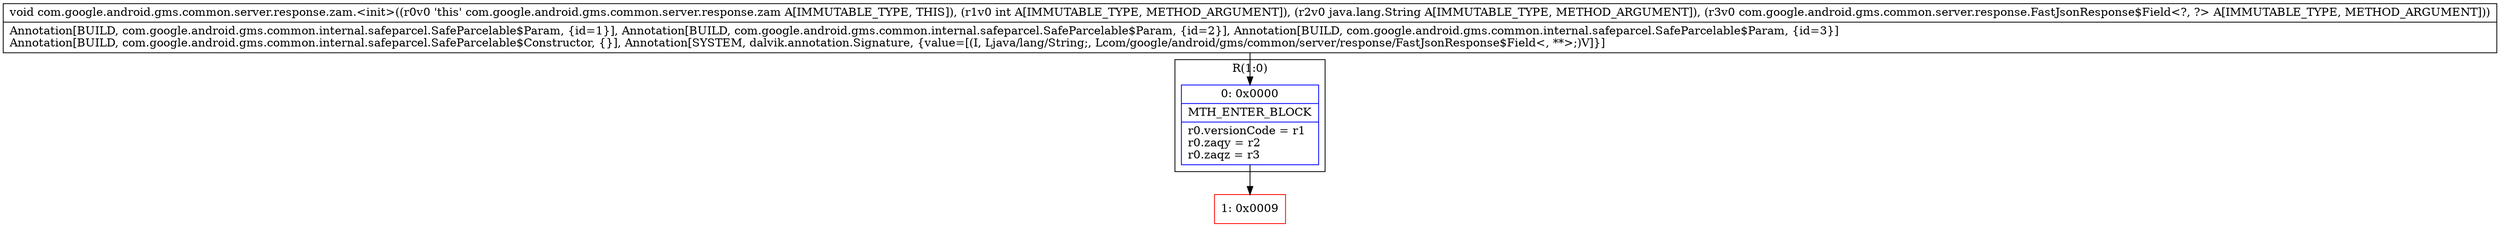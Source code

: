 digraph "CFG forcom.google.android.gms.common.server.response.zam.\<init\>(ILjava\/lang\/String;Lcom\/google\/android\/gms\/common\/server\/response\/FastJsonResponse$Field;)V" {
subgraph cluster_Region_1411869568 {
label = "R(1:0)";
node [shape=record,color=blue];
Node_0 [shape=record,label="{0\:\ 0x0000|MTH_ENTER_BLOCK\l|r0.versionCode = r1\lr0.zaqy = r2\lr0.zaqz = r3\l}"];
}
Node_1 [shape=record,color=red,label="{1\:\ 0x0009}"];
MethodNode[shape=record,label="{void com.google.android.gms.common.server.response.zam.\<init\>((r0v0 'this' com.google.android.gms.common.server.response.zam A[IMMUTABLE_TYPE, THIS]), (r1v0 int A[IMMUTABLE_TYPE, METHOD_ARGUMENT]), (r2v0 java.lang.String A[IMMUTABLE_TYPE, METHOD_ARGUMENT]), (r3v0 com.google.android.gms.common.server.response.FastJsonResponse$Field\<?, ?\> A[IMMUTABLE_TYPE, METHOD_ARGUMENT]))  | Annotation[BUILD, com.google.android.gms.common.internal.safeparcel.SafeParcelable$Param, \{id=1\}], Annotation[BUILD, com.google.android.gms.common.internal.safeparcel.SafeParcelable$Param, \{id=2\}], Annotation[BUILD, com.google.android.gms.common.internal.safeparcel.SafeParcelable$Param, \{id=3\}]\lAnnotation[BUILD, com.google.android.gms.common.internal.safeparcel.SafeParcelable$Constructor, \{\}], Annotation[SYSTEM, dalvik.annotation.Signature, \{value=[(I, Ljava\/lang\/String;, Lcom\/google\/android\/gms\/common\/server\/response\/FastJsonResponse$Field\<, **\>;)V]\}]\l}"];
MethodNode -> Node_0;
Node_0 -> Node_1;
}

